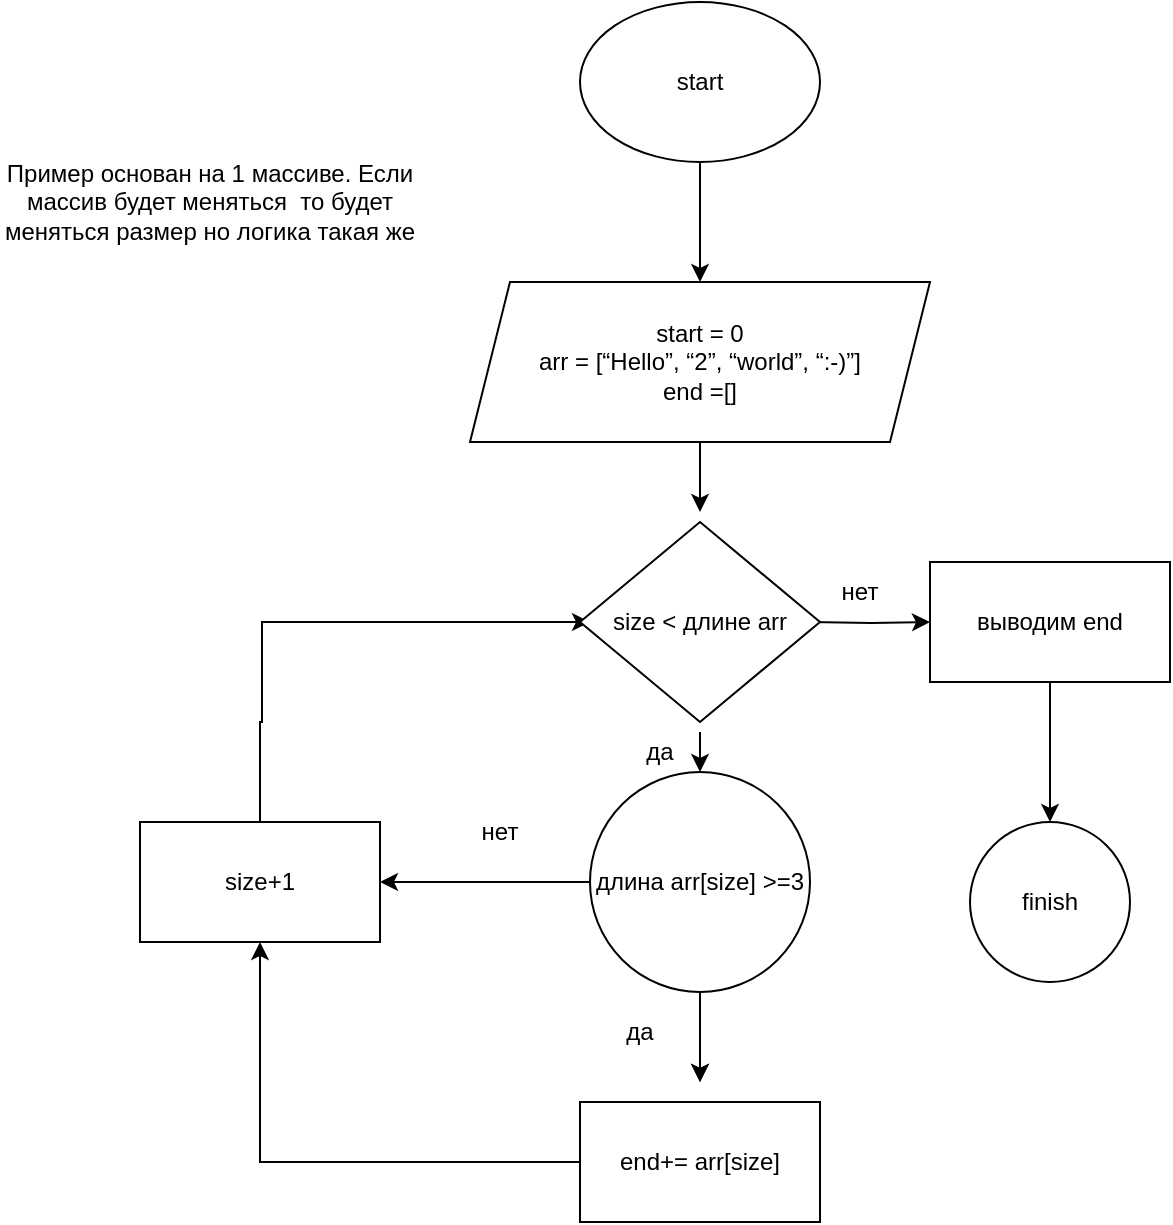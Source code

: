 <mxfile version="21.2.3" type="device">
  <diagram name="Страница 1" id="337LWuMVQq92PryhSmfu">
    <mxGraphModel dx="1050" dy="549" grid="1" gridSize="10" guides="1" tooltips="1" connect="1" arrows="1" fold="1" page="1" pageScale="1" pageWidth="827" pageHeight="1169" math="0" shadow="0">
      <root>
        <mxCell id="0" />
        <mxCell id="1" parent="0" />
        <mxCell id="7U7Kn77SNxa2jXnck1T4-5" style="edgeStyle=orthogonalEdgeStyle;rounded=0;orthogonalLoop=1;jettySize=auto;html=1;entryX=0.5;entryY=0;entryDx=0;entryDy=0;" edge="1" parent="1" source="7U7Kn77SNxa2jXnck1T4-1" target="7U7Kn77SNxa2jXnck1T4-2">
          <mxGeometry relative="1" as="geometry" />
        </mxCell>
        <mxCell id="7U7Kn77SNxa2jXnck1T4-1" value="start" style="ellipse;whiteSpace=wrap;html=1;" vertex="1" parent="1">
          <mxGeometry x="340" y="70" width="120" height="80" as="geometry" />
        </mxCell>
        <mxCell id="7U7Kn77SNxa2jXnck1T4-6" style="edgeStyle=orthogonalEdgeStyle;rounded=0;orthogonalLoop=1;jettySize=auto;html=1;entryX=0.5;entryY=0;entryDx=0;entryDy=0;" edge="1" parent="1" source="7U7Kn77SNxa2jXnck1T4-2">
          <mxGeometry relative="1" as="geometry">
            <mxPoint x="400" y="325" as="targetPoint" />
          </mxGeometry>
        </mxCell>
        <mxCell id="7U7Kn77SNxa2jXnck1T4-2" value="start = 0&lt;br&gt;arr =&amp;nbsp;[“Hello”, “2”, “world”, “:-)”]&lt;br&gt;end =[]" style="shape=parallelogram;perimeter=parallelogramPerimeter;whiteSpace=wrap;html=1;fixedSize=1;" vertex="1" parent="1">
          <mxGeometry x="285" y="210" width="230" height="80" as="geometry" />
        </mxCell>
        <mxCell id="7U7Kn77SNxa2jXnck1T4-11" style="edgeStyle=orthogonalEdgeStyle;rounded=0;orthogonalLoop=1;jettySize=auto;html=1;exitX=0.5;exitY=1;exitDx=0;exitDy=0;entryX=0.5;entryY=0;entryDx=0;entryDy=0;" edge="1" parent="1" target="7U7Kn77SNxa2jXnck1T4-8">
          <mxGeometry relative="1" as="geometry">
            <mxPoint x="400" y="435" as="sourcePoint" />
          </mxGeometry>
        </mxCell>
        <mxCell id="7U7Kn77SNxa2jXnck1T4-18" style="edgeStyle=orthogonalEdgeStyle;rounded=0;orthogonalLoop=1;jettySize=auto;html=1;entryX=0;entryY=0.5;entryDx=0;entryDy=0;" edge="1" parent="1" target="7U7Kn77SNxa2jXnck1T4-17">
          <mxGeometry relative="1" as="geometry">
            <mxPoint x="455" y="380" as="sourcePoint" />
          </mxGeometry>
        </mxCell>
        <mxCell id="7U7Kn77SNxa2jXnck1T4-4" value="Пример основан на 1 массиве. Если массив будет меняться&amp;nbsp; то будет меняться размер но логика такая же" style="text;html=1;strokeColor=none;fillColor=none;align=center;verticalAlign=middle;whiteSpace=wrap;rounded=0;" vertex="1" parent="1">
          <mxGeometry x="50" y="140" width="210" height="60" as="geometry" />
        </mxCell>
        <mxCell id="7U7Kn77SNxa2jXnck1T4-12" style="edgeStyle=orthogonalEdgeStyle;rounded=0;orthogonalLoop=1;jettySize=auto;html=1;" edge="1" parent="1" source="7U7Kn77SNxa2jXnck1T4-8">
          <mxGeometry relative="1" as="geometry">
            <mxPoint x="240" y="510" as="targetPoint" />
          </mxGeometry>
        </mxCell>
        <mxCell id="7U7Kn77SNxa2jXnck1T4-21" style="edgeStyle=orthogonalEdgeStyle;rounded=0;orthogonalLoop=1;jettySize=auto;html=1;" edge="1" parent="1" source="7U7Kn77SNxa2jXnck1T4-8">
          <mxGeometry relative="1" as="geometry">
            <mxPoint x="400" y="610" as="targetPoint" />
          </mxGeometry>
        </mxCell>
        <mxCell id="7U7Kn77SNxa2jXnck1T4-8" value="длина arr[size] &amp;gt;=3" style="ellipse;whiteSpace=wrap;html=1;aspect=fixed;" vertex="1" parent="1">
          <mxGeometry x="345" y="455" width="110" height="110" as="geometry" />
        </mxCell>
        <mxCell id="7U7Kn77SNxa2jXnck1T4-15" style="edgeStyle=orthogonalEdgeStyle;rounded=0;orthogonalLoop=1;jettySize=auto;html=1;entryX=0;entryY=0.5;entryDx=0;entryDy=0;" edge="1" parent="1" source="7U7Kn77SNxa2jXnck1T4-14">
          <mxGeometry relative="1" as="geometry">
            <mxPoint x="345" y="380" as="targetPoint" />
            <Array as="points">
              <mxPoint x="180" y="430" />
              <mxPoint x="181" y="430" />
              <mxPoint x="181" y="380" />
            </Array>
          </mxGeometry>
        </mxCell>
        <mxCell id="7U7Kn77SNxa2jXnck1T4-14" value="size+1" style="rounded=0;whiteSpace=wrap;html=1;" vertex="1" parent="1">
          <mxGeometry x="120" y="480" width="120" height="60" as="geometry" />
        </mxCell>
        <mxCell id="7U7Kn77SNxa2jXnck1T4-16" value="да" style="text;html=1;strokeColor=none;fillColor=none;align=center;verticalAlign=middle;whiteSpace=wrap;rounded=0;" vertex="1" parent="1">
          <mxGeometry x="350" y="430" width="60" height="30" as="geometry" />
        </mxCell>
        <mxCell id="7U7Kn77SNxa2jXnck1T4-28" value="" style="edgeStyle=orthogonalEdgeStyle;rounded=0;orthogonalLoop=1;jettySize=auto;html=1;" edge="1" parent="1" source="7U7Kn77SNxa2jXnck1T4-17" target="7U7Kn77SNxa2jXnck1T4-27">
          <mxGeometry relative="1" as="geometry" />
        </mxCell>
        <mxCell id="7U7Kn77SNxa2jXnck1T4-17" value="выводим end" style="rounded=0;whiteSpace=wrap;html=1;" vertex="1" parent="1">
          <mxGeometry x="515" y="350" width="120" height="60" as="geometry" />
        </mxCell>
        <mxCell id="7U7Kn77SNxa2jXnck1T4-19" value="нет" style="text;html=1;strokeColor=none;fillColor=none;align=center;verticalAlign=middle;whiteSpace=wrap;rounded=0;" vertex="1" parent="1">
          <mxGeometry x="450" y="350" width="60" height="30" as="geometry" />
        </mxCell>
        <mxCell id="7U7Kn77SNxa2jXnck1T4-20" value="нет" style="text;html=1;strokeColor=none;fillColor=none;align=center;verticalAlign=middle;whiteSpace=wrap;rounded=0;" vertex="1" parent="1">
          <mxGeometry x="270" y="470" width="60" height="30" as="geometry" />
        </mxCell>
        <mxCell id="7U7Kn77SNxa2jXnck1T4-23" style="edgeStyle=orthogonalEdgeStyle;rounded=0;orthogonalLoop=1;jettySize=auto;html=1;entryX=0.5;entryY=1;entryDx=0;entryDy=0;" edge="1" parent="1" source="7U7Kn77SNxa2jXnck1T4-22" target="7U7Kn77SNxa2jXnck1T4-14">
          <mxGeometry relative="1" as="geometry" />
        </mxCell>
        <mxCell id="7U7Kn77SNxa2jXnck1T4-22" value="end+= arr[size]" style="rounded=0;whiteSpace=wrap;html=1;" vertex="1" parent="1">
          <mxGeometry x="340" y="620" width="120" height="60" as="geometry" />
        </mxCell>
        <mxCell id="7U7Kn77SNxa2jXnck1T4-30" style="edgeStyle=orthogonalEdgeStyle;rounded=0;orthogonalLoop=1;jettySize=auto;html=1;exitX=1;exitY=1;exitDx=0;exitDy=0;" edge="1" parent="1" source="7U7Kn77SNxa2jXnck1T4-24">
          <mxGeometry relative="1" as="geometry">
            <mxPoint x="400" y="610" as="targetPoint" />
          </mxGeometry>
        </mxCell>
        <mxCell id="7U7Kn77SNxa2jXnck1T4-24" value="да" style="text;html=1;strokeColor=none;fillColor=none;align=center;verticalAlign=middle;whiteSpace=wrap;rounded=0;" vertex="1" parent="1">
          <mxGeometry x="340" y="570" width="60" height="30" as="geometry" />
        </mxCell>
        <mxCell id="7U7Kn77SNxa2jXnck1T4-27" value="finish" style="ellipse;whiteSpace=wrap;html=1;rounded=0;" vertex="1" parent="1">
          <mxGeometry x="535" y="480" width="80" height="80" as="geometry" />
        </mxCell>
        <mxCell id="7U7Kn77SNxa2jXnck1T4-29" value="size &amp;lt; длине arr" style="rhombus;whiteSpace=wrap;html=1;" vertex="1" parent="1">
          <mxGeometry x="340" y="330" width="120" height="100" as="geometry" />
        </mxCell>
      </root>
    </mxGraphModel>
  </diagram>
</mxfile>
